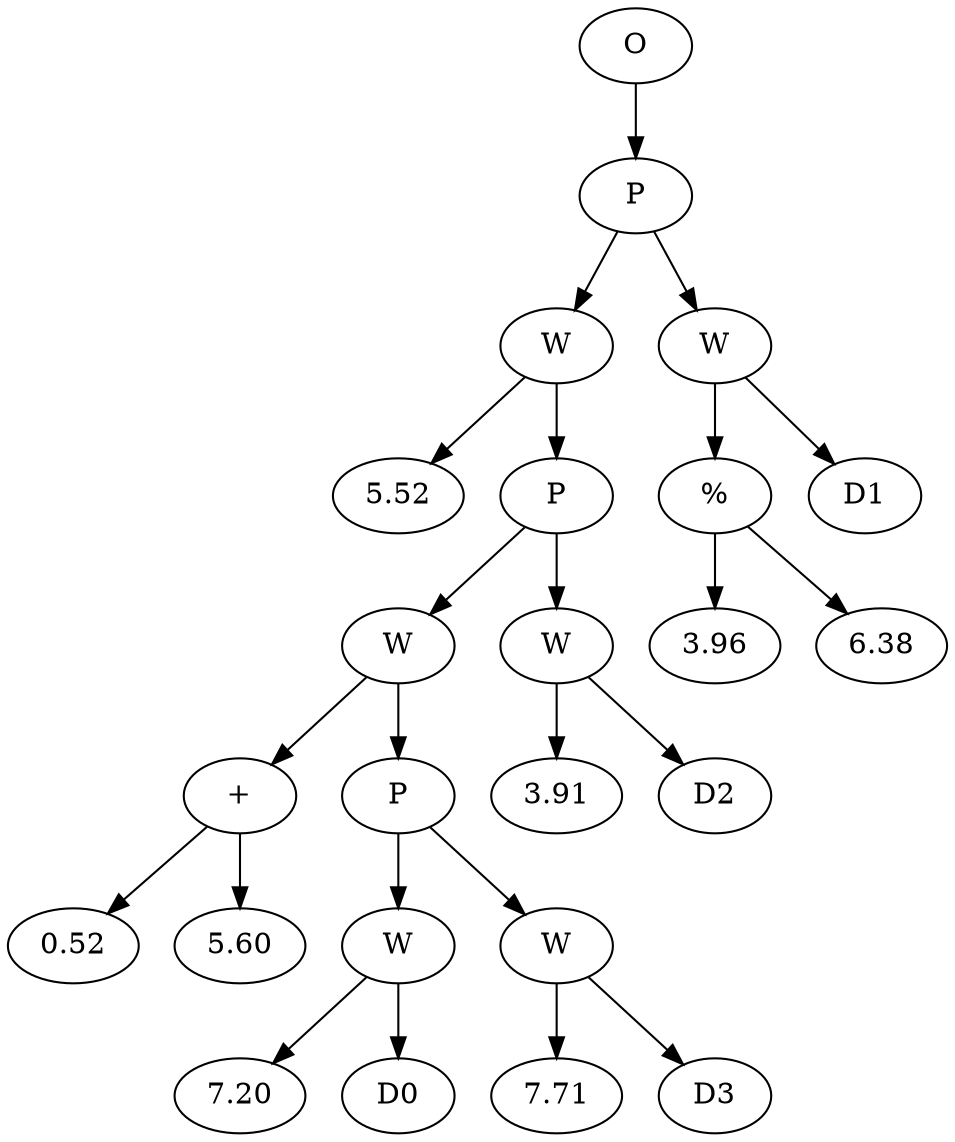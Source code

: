 // Tree
digraph {
	4995298 [label=O]
	4995299 [label=P]
	4995298 -> 4995299
	4995300 [label=W]
	4995299 -> 4995300
	4995301 [label=5.52]
	4995300 -> 4995301
	4995302 [label=P]
	4995300 -> 4995302
	4995303 [label=W]
	4995302 -> 4995303
	4995304 [label="+"]
	4995303 -> 4995304
	4995305 [label=0.52]
	4995304 -> 4995305
	4995306 [label=5.60]
	4995304 -> 4995306
	4995307 [label=P]
	4995303 -> 4995307
	4995308 [label=W]
	4995307 -> 4995308
	4995309 [label=7.20]
	4995308 -> 4995309
	4995310 [label=D0]
	4995308 -> 4995310
	4995311 [label=W]
	4995307 -> 4995311
	4995312 [label=7.71]
	4995311 -> 4995312
	4995313 [label=D3]
	4995311 -> 4995313
	4995314 [label=W]
	4995302 -> 4995314
	4995315 [label=3.91]
	4995314 -> 4995315
	4995316 [label=D2]
	4995314 -> 4995316
	4995317 [label=W]
	4995299 -> 4995317
	4995318 [label="%"]
	4995317 -> 4995318
	4995319 [label=3.96]
	4995318 -> 4995319
	4995320 [label=6.38]
	4995318 -> 4995320
	4995321 [label=D1]
	4995317 -> 4995321
}
